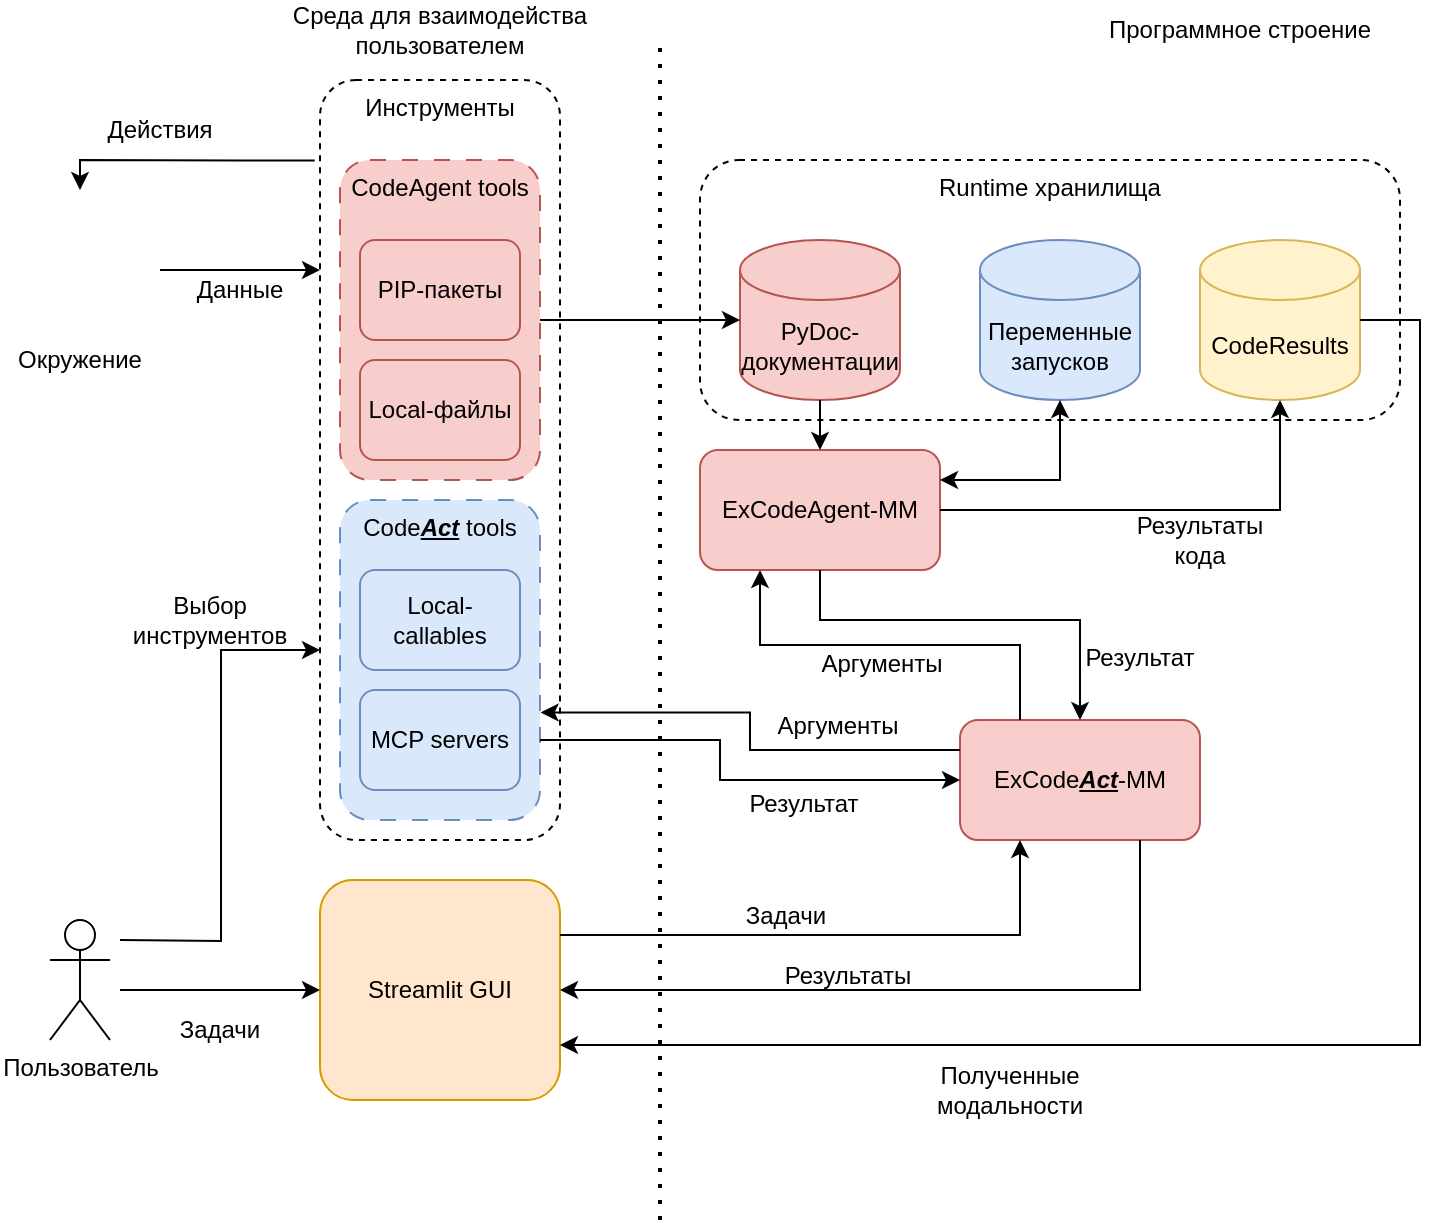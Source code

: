 <mxfile version="26.0.16">
  <diagram name="Страница — 1" id="S_BagiVzHHkTQhj-ocI5">
    <mxGraphModel dx="2261" dy="836" grid="1" gridSize="10" guides="1" tooltips="1" connect="1" arrows="1" fold="1" page="1" pageScale="1" pageWidth="827" pageHeight="1169" math="0" shadow="0">
      <root>
        <mxCell id="0" />
        <mxCell id="1" parent="0" />
        <mxCell id="UCTFRhoB2tN3OLbR3yIq-33" value="Runtime хранилища" style="rounded=1;whiteSpace=wrap;html=1;fillColor=none;dashed=1;verticalAlign=top;" vertex="1" parent="1">
          <mxGeometry x="300" y="300" width="350" height="130" as="geometry" />
        </mxCell>
        <mxCell id="UCTFRhoB2tN3OLbR3yIq-1" value="Пользователь" style="shape=umlActor;verticalLabelPosition=bottom;verticalAlign=top;html=1;outlineConnect=0;" vertex="1" parent="1">
          <mxGeometry x="-25" y="680" width="30" height="60" as="geometry" />
        </mxCell>
        <mxCell id="UCTFRhoB2tN3OLbR3yIq-4" value="" style="endArrow=none;dashed=1;html=1;dashPattern=1 3;strokeWidth=2;rounded=0;" edge="1" parent="1">
          <mxGeometry width="50" height="50" relative="1" as="geometry">
            <mxPoint x="280" y="830" as="sourcePoint" />
            <mxPoint x="280" y="240" as="targetPoint" />
          </mxGeometry>
        </mxCell>
        <mxCell id="UCTFRhoB2tN3OLbR3yIq-5" value="Среда для взаимодейства пользователем" style="text;html=1;align=center;verticalAlign=middle;whiteSpace=wrap;rounded=0;" vertex="1" parent="1">
          <mxGeometry x="70" y="220" width="200" height="30" as="geometry" />
        </mxCell>
        <mxCell id="UCTFRhoB2tN3OLbR3yIq-6" value="Программное строение" style="text;html=1;align=center;verticalAlign=middle;whiteSpace=wrap;rounded=0;" vertex="1" parent="1">
          <mxGeometry x="470" y="220" width="200" height="30" as="geometry" />
        </mxCell>
        <mxCell id="UCTFRhoB2tN3OLbR3yIq-7" value="Инструменты" style="rounded=1;whiteSpace=wrap;html=1;verticalAlign=top;dashed=1;" vertex="1" parent="1">
          <mxGeometry x="110" y="260" width="120" height="380" as="geometry" />
        </mxCell>
        <mxCell id="UCTFRhoB2tN3OLbR3yIq-8" value="CodeAgent tools" style="rounded=1;whiteSpace=wrap;html=1;dashed=1;dashPattern=8 8;verticalAlign=top;fillColor=#f8cecc;strokeColor=#b85450;" vertex="1" parent="1">
          <mxGeometry x="120" y="300" width="100" height="160" as="geometry" />
        </mxCell>
        <mxCell id="UCTFRhoB2tN3OLbR3yIq-9" value="Code&lt;b style=&quot;font-style: italic; text-decoration-line: underline;&quot;&gt;Act&lt;/b&gt; tools" style="rounded=1;whiteSpace=wrap;html=1;dashed=1;dashPattern=8 8;verticalAlign=top;fillColor=#dae8fc;strokeColor=#6c8ebf;" vertex="1" parent="1">
          <mxGeometry x="120" y="470" width="100" height="160" as="geometry" />
        </mxCell>
        <mxCell id="UCTFRhoB2tN3OLbR3yIq-11" value="PIP-пакеты" style="rounded=1;whiteSpace=wrap;html=1;fillColor=#f8cecc;strokeColor=#b85450;" vertex="1" parent="1">
          <mxGeometry x="130" y="340" width="80" height="50" as="geometry" />
        </mxCell>
        <mxCell id="UCTFRhoB2tN3OLbR3yIq-12" value="Local-файлы" style="rounded=1;whiteSpace=wrap;html=1;fillColor=#f8cecc;strokeColor=#b85450;" vertex="1" parent="1">
          <mxGeometry x="130" y="400" width="80" height="50" as="geometry" />
        </mxCell>
        <mxCell id="UCTFRhoB2tN3OLbR3yIq-13" value="Local-callables" style="rounded=1;whiteSpace=wrap;html=1;fillColor=#dae8fc;strokeColor=#6c8ebf;" vertex="1" parent="1">
          <mxGeometry x="130" y="505" width="80" height="50" as="geometry" />
        </mxCell>
        <mxCell id="UCTFRhoB2tN3OLbR3yIq-14" value="MCP servers" style="rounded=1;whiteSpace=wrap;html=1;fillColor=#dae8fc;strokeColor=#6c8ebf;" vertex="1" parent="1">
          <mxGeometry x="130" y="565" width="80" height="50" as="geometry" />
        </mxCell>
        <mxCell id="UCTFRhoB2tN3OLbR3yIq-15" value="Streamlit GUI" style="rounded=1;whiteSpace=wrap;html=1;fillColor=#ffe6cc;strokeColor=#d79b00;" vertex="1" parent="1">
          <mxGeometry x="110" y="660" width="120" height="110" as="geometry" />
        </mxCell>
        <mxCell id="UCTFRhoB2tN3OLbR3yIq-16" value="PyDoc-документации" style="shape=cylinder3;whiteSpace=wrap;html=1;boundedLbl=1;backgroundOutline=1;size=15;fillColor=#f8cecc;strokeColor=#b85450;" vertex="1" parent="1">
          <mxGeometry x="320" y="340" width="80" height="80" as="geometry" />
        </mxCell>
        <mxCell id="UCTFRhoB2tN3OLbR3yIq-17" value="" style="endArrow=classic;html=1;rounded=0;exitX=1;exitY=0.5;exitDx=0;exitDy=0;" edge="1" parent="1" source="UCTFRhoB2tN3OLbR3yIq-8" target="UCTFRhoB2tN3OLbR3yIq-16">
          <mxGeometry width="50" height="50" relative="1" as="geometry">
            <mxPoint x="350" y="510" as="sourcePoint" />
            <mxPoint x="400" y="460" as="targetPoint" />
          </mxGeometry>
        </mxCell>
        <mxCell id="UCTFRhoB2tN3OLbR3yIq-18" value="" style="shape=image;verticalLabelPosition=bottom;labelBackgroundColor=default;verticalAlign=top;aspect=fixed;imageAspect=0;image=https://cdn-icons-png.flaticon.com/512/832/832051.png;" vertex="1" parent="1">
          <mxGeometry x="-50" y="315" width="80" height="80" as="geometry" />
        </mxCell>
        <mxCell id="UCTFRhoB2tN3OLbR3yIq-20" value="Окружение" style="text;html=1;align=center;verticalAlign=middle;whiteSpace=wrap;rounded=0;" vertex="1" parent="1">
          <mxGeometry x="-50" y="385" width="80" height="30" as="geometry" />
        </mxCell>
        <mxCell id="UCTFRhoB2tN3OLbR3yIq-21" value="" style="endArrow=classic;html=1;rounded=0;exitX=-0.022;exitY=0.106;exitDx=0;exitDy=0;entryX=0.5;entryY=0;entryDx=0;entryDy=0;exitPerimeter=0;edgeStyle=orthogonalEdgeStyle;" edge="1" parent="1" source="UCTFRhoB2tN3OLbR3yIq-7" target="UCTFRhoB2tN3OLbR3yIq-18">
          <mxGeometry width="50" height="50" relative="1" as="geometry">
            <mxPoint x="350" y="510" as="sourcePoint" />
            <mxPoint x="400" y="460" as="targetPoint" />
            <Array as="points">
              <mxPoint x="70" y="300" />
              <mxPoint x="-10" y="300" />
            </Array>
          </mxGeometry>
        </mxCell>
        <mxCell id="UCTFRhoB2tN3OLbR3yIq-22" value="" style="endArrow=classic;html=1;rounded=0;entryX=0;entryY=0.5;entryDx=0;entryDy=0;" edge="1" parent="1" target="UCTFRhoB2tN3OLbR3yIq-15">
          <mxGeometry width="50" height="50" relative="1" as="geometry">
            <mxPoint x="10" y="715" as="sourcePoint" />
            <mxPoint x="400" y="460" as="targetPoint" />
          </mxGeometry>
        </mxCell>
        <mxCell id="UCTFRhoB2tN3OLbR3yIq-23" value="" style="endArrow=classic;html=1;rounded=0;entryX=0;entryY=0.75;entryDx=0;entryDy=0;edgeStyle=orthogonalEdgeStyle;" edge="1" parent="1" target="UCTFRhoB2tN3OLbR3yIq-7">
          <mxGeometry width="50" height="50" relative="1" as="geometry">
            <mxPoint x="10" y="690" as="sourcePoint" />
            <mxPoint x="60" y="529.58" as="targetPoint" />
          </mxGeometry>
        </mxCell>
        <mxCell id="UCTFRhoB2tN3OLbR3yIq-24" value="Выбор инструментов" style="text;html=1;align=center;verticalAlign=middle;whiteSpace=wrap;rounded=0;" vertex="1" parent="1">
          <mxGeometry x="5" y="515" width="100" height="30" as="geometry" />
        </mxCell>
        <mxCell id="UCTFRhoB2tN3OLbR3yIq-25" value="Задачи" style="text;html=1;align=center;verticalAlign=middle;whiteSpace=wrap;rounded=0;" vertex="1" parent="1">
          <mxGeometry x="30" y="720" width="60" height="30" as="geometry" />
        </mxCell>
        <mxCell id="UCTFRhoB2tN3OLbR3yIq-27" value="ExCodeAgent-MM" style="rounded=1;whiteSpace=wrap;html=1;fillColor=#f8cecc;strokeColor=#b85450;" vertex="1" parent="1">
          <mxGeometry x="300" y="445" width="120" height="60" as="geometry" />
        </mxCell>
        <mxCell id="UCTFRhoB2tN3OLbR3yIq-28" value="ExCode&lt;b&gt;&lt;u&gt;&lt;i&gt;Act&lt;/i&gt;&lt;/u&gt;&lt;/b&gt;-MM" style="rounded=1;whiteSpace=wrap;html=1;fillColor=#f8cecc;strokeColor=#b85450;" vertex="1" parent="1">
          <mxGeometry x="430" y="580" width="120" height="60" as="geometry" />
        </mxCell>
        <mxCell id="UCTFRhoB2tN3OLbR3yIq-29" value="" style="endArrow=classic;html=1;rounded=0;exitX=1;exitY=0.75;exitDx=0;exitDy=0;edgeStyle=orthogonalEdgeStyle;" edge="1" parent="1" source="UCTFRhoB2tN3OLbR3yIq-9">
          <mxGeometry width="50" height="50" relative="1" as="geometry">
            <mxPoint x="220" y="570" as="sourcePoint" />
            <mxPoint x="430" y="610" as="targetPoint" />
            <Array as="points">
              <mxPoint x="310" y="590" />
              <mxPoint x="310" y="610" />
              <mxPoint x="430" y="610" />
            </Array>
          </mxGeometry>
        </mxCell>
        <mxCell id="UCTFRhoB2tN3OLbR3yIq-30" value="" style="endArrow=classic;html=1;rounded=0;exitX=0.5;exitY=1;exitDx=0;exitDy=0;exitPerimeter=0;entryX=0.5;entryY=0;entryDx=0;entryDy=0;" edge="1" parent="1" source="UCTFRhoB2tN3OLbR3yIq-16" target="UCTFRhoB2tN3OLbR3yIq-27">
          <mxGeometry width="50" height="50" relative="1" as="geometry">
            <mxPoint x="350" y="590" as="sourcePoint" />
            <mxPoint x="400" y="540" as="targetPoint" />
          </mxGeometry>
        </mxCell>
        <mxCell id="UCTFRhoB2tN3OLbR3yIq-31" value="Переменные запусков" style="shape=cylinder3;whiteSpace=wrap;html=1;boundedLbl=1;backgroundOutline=1;size=15;fillColor=#dae8fc;strokeColor=#6c8ebf;" vertex="1" parent="1">
          <mxGeometry x="440" y="340" width="80" height="80" as="geometry" />
        </mxCell>
        <mxCell id="UCTFRhoB2tN3OLbR3yIq-32" value="CodeResults" style="shape=cylinder3;whiteSpace=wrap;html=1;boundedLbl=1;backgroundOutline=1;size=15;fillColor=#fff2cc;strokeColor=#d6b656;" vertex="1" parent="1">
          <mxGeometry x="550" y="340" width="80" height="80" as="geometry" />
        </mxCell>
        <mxCell id="UCTFRhoB2tN3OLbR3yIq-34" value="" style="endArrow=classic;html=1;rounded=0;exitX=0;exitY=0.25;exitDx=0;exitDy=0;entryX=1.003;entryY=0.664;entryDx=0;entryDy=0;edgeStyle=orthogonalEdgeStyle;entryPerimeter=0;" edge="1" parent="1" source="UCTFRhoB2tN3OLbR3yIq-28" target="UCTFRhoB2tN3OLbR3yIq-9">
          <mxGeometry width="50" height="50" relative="1" as="geometry">
            <mxPoint x="400" y="535" as="sourcePoint" />
            <mxPoint x="280" y="550" as="targetPoint" />
          </mxGeometry>
        </mxCell>
        <mxCell id="UCTFRhoB2tN3OLbR3yIq-35" value="" style="endArrow=classic;html=1;rounded=0;exitX=1;exitY=0.25;exitDx=0;exitDy=0;entryX=0.5;entryY=1;entryDx=0;entryDy=0;entryPerimeter=0;edgeStyle=orthogonalEdgeStyle;startArrow=classic;startFill=1;" edge="1" parent="1" source="UCTFRhoB2tN3OLbR3yIq-27" target="UCTFRhoB2tN3OLbR3yIq-31">
          <mxGeometry width="50" height="50" relative="1" as="geometry">
            <mxPoint x="310" y="580" as="sourcePoint" />
            <mxPoint x="360" y="530" as="targetPoint" />
          </mxGeometry>
        </mxCell>
        <mxCell id="UCTFRhoB2tN3OLbR3yIq-36" value="" style="endArrow=classic;html=1;rounded=0;exitX=1;exitY=0.5;exitDx=0;exitDy=0;entryX=0.5;entryY=1;entryDx=0;entryDy=0;entryPerimeter=0;edgeStyle=orthogonalEdgeStyle;startArrow=none;startFill=0;" edge="1" parent="1" source="UCTFRhoB2tN3OLbR3yIq-27" target="UCTFRhoB2tN3OLbR3yIq-32">
          <mxGeometry width="50" height="50" relative="1" as="geometry">
            <mxPoint x="430" y="470" as="sourcePoint" />
            <mxPoint x="490" y="430" as="targetPoint" />
          </mxGeometry>
        </mxCell>
        <mxCell id="UCTFRhoB2tN3OLbR3yIq-37" value="" style="endArrow=classic;html=1;rounded=0;exitX=0.25;exitY=0;exitDx=0;exitDy=0;entryX=0.25;entryY=1;entryDx=0;entryDy=0;edgeStyle=orthogonalEdgeStyle;" edge="1" parent="1" source="UCTFRhoB2tN3OLbR3yIq-28" target="UCTFRhoB2tN3OLbR3yIq-27">
          <mxGeometry width="50" height="50" relative="1" as="geometry">
            <mxPoint x="240" y="600" as="sourcePoint" />
            <mxPoint x="290" y="550" as="targetPoint" />
          </mxGeometry>
        </mxCell>
        <mxCell id="UCTFRhoB2tN3OLbR3yIq-38" value="" style="endArrow=classic;html=1;rounded=0;exitX=1;exitY=0.5;exitDx=0;exitDy=0;exitPerimeter=0;entryX=1;entryY=0.75;entryDx=0;entryDy=0;edgeStyle=orthogonalEdgeStyle;" edge="1" parent="1" source="UCTFRhoB2tN3OLbR3yIq-32" target="UCTFRhoB2tN3OLbR3yIq-15">
          <mxGeometry width="50" height="50" relative="1" as="geometry">
            <mxPoint x="420" y="580" as="sourcePoint" />
            <mxPoint x="470" y="530" as="targetPoint" />
            <Array as="points">
              <mxPoint x="660" y="380" />
              <mxPoint x="660" y="743" />
            </Array>
          </mxGeometry>
        </mxCell>
        <mxCell id="UCTFRhoB2tN3OLbR3yIq-39" value="" style="endArrow=classic;html=1;rounded=0;exitX=1;exitY=0.25;exitDx=0;exitDy=0;entryX=0.25;entryY=1;entryDx=0;entryDy=0;edgeStyle=orthogonalEdgeStyle;" edge="1" parent="1" source="UCTFRhoB2tN3OLbR3yIq-15" target="UCTFRhoB2tN3OLbR3yIq-28">
          <mxGeometry width="50" height="50" relative="1" as="geometry">
            <mxPoint x="420" y="580" as="sourcePoint" />
            <mxPoint x="470" y="530" as="targetPoint" />
          </mxGeometry>
        </mxCell>
        <mxCell id="UCTFRhoB2tN3OLbR3yIq-40" value="Задачи" style="text;html=1;align=center;verticalAlign=middle;whiteSpace=wrap;rounded=0;" vertex="1" parent="1">
          <mxGeometry x="313" y="663" width="60" height="30" as="geometry" />
        </mxCell>
        <mxCell id="UCTFRhoB2tN3OLbR3yIq-41" value="Полученные модальности" style="text;html=1;align=center;verticalAlign=middle;whiteSpace=wrap;rounded=0;" vertex="1" parent="1">
          <mxGeometry x="400" y="750" width="110" height="30" as="geometry" />
        </mxCell>
        <mxCell id="UCTFRhoB2tN3OLbR3yIq-42" value="" style="endArrow=classic;html=1;rounded=0;exitX=0.75;exitY=1;exitDx=0;exitDy=0;entryX=1;entryY=0.5;entryDx=0;entryDy=0;edgeStyle=orthogonalEdgeStyle;" edge="1" parent="1" source="UCTFRhoB2tN3OLbR3yIq-28" target="UCTFRhoB2tN3OLbR3yIq-15">
          <mxGeometry width="50" height="50" relative="1" as="geometry">
            <mxPoint x="420" y="580" as="sourcePoint" />
            <mxPoint x="470" y="530" as="targetPoint" />
          </mxGeometry>
        </mxCell>
        <mxCell id="UCTFRhoB2tN3OLbR3yIq-43" value="Результаты" style="text;html=1;align=center;verticalAlign=middle;whiteSpace=wrap;rounded=0;" vertex="1" parent="1">
          <mxGeometry x="344" y="693" width="60" height="30" as="geometry" />
        </mxCell>
        <mxCell id="UCTFRhoB2tN3OLbR3yIq-44" value="Действия" style="text;html=1;align=center;verticalAlign=middle;whiteSpace=wrap;rounded=0;" vertex="1" parent="1">
          <mxGeometry y="270" width="60" height="30" as="geometry" />
        </mxCell>
        <mxCell id="UCTFRhoB2tN3OLbR3yIq-45" value="" style="endArrow=classic;html=1;rounded=0;exitX=1;exitY=0.5;exitDx=0;exitDy=0;entryX=0;entryY=0.25;entryDx=0;entryDy=0;" edge="1" parent="1" source="UCTFRhoB2tN3OLbR3yIq-18" target="UCTFRhoB2tN3OLbR3yIq-7">
          <mxGeometry width="50" height="50" relative="1" as="geometry">
            <mxPoint x="220" y="340" as="sourcePoint" />
            <mxPoint x="270" y="290" as="targetPoint" />
          </mxGeometry>
        </mxCell>
        <mxCell id="UCTFRhoB2tN3OLbR3yIq-46" value="Данные" style="text;html=1;align=center;verticalAlign=middle;whiteSpace=wrap;rounded=0;" vertex="1" parent="1">
          <mxGeometry x="30" y="350" width="80" height="30" as="geometry" />
        </mxCell>
        <mxCell id="UCTFRhoB2tN3OLbR3yIq-47" value="Аргументы" style="text;html=1;align=center;verticalAlign=middle;whiteSpace=wrap;rounded=0;" vertex="1" parent="1">
          <mxGeometry x="361" y="537" width="60" height="30" as="geometry" />
        </mxCell>
        <mxCell id="UCTFRhoB2tN3OLbR3yIq-48" value="Аргументы" style="text;html=1;align=center;verticalAlign=middle;whiteSpace=wrap;rounded=0;" vertex="1" parent="1">
          <mxGeometry x="339" y="568" width="60" height="30" as="geometry" />
        </mxCell>
        <mxCell id="UCTFRhoB2tN3OLbR3yIq-49" value="Результат" style="text;html=1;align=center;verticalAlign=middle;whiteSpace=wrap;rounded=0;" vertex="1" parent="1">
          <mxGeometry x="322" y="607" width="60" height="30" as="geometry" />
        </mxCell>
        <mxCell id="UCTFRhoB2tN3OLbR3yIq-50" value="" style="endArrow=classic;html=1;rounded=0;exitX=0.5;exitY=1;exitDx=0;exitDy=0;entryX=0.5;entryY=0;entryDx=0;entryDy=0;edgeStyle=orthogonalEdgeStyle;" edge="1" parent="1" source="UCTFRhoB2tN3OLbR3yIq-27" target="UCTFRhoB2tN3OLbR3yIq-28">
          <mxGeometry width="50" height="50" relative="1" as="geometry">
            <mxPoint x="370" y="530" as="sourcePoint" />
            <mxPoint x="420" y="480" as="targetPoint" />
            <Array as="points">
              <mxPoint x="360" y="530" />
              <mxPoint x="490" y="530" />
            </Array>
          </mxGeometry>
        </mxCell>
        <mxCell id="UCTFRhoB2tN3OLbR3yIq-51" value="Результат" style="text;html=1;align=center;verticalAlign=middle;whiteSpace=wrap;rounded=0;" vertex="1" parent="1">
          <mxGeometry x="490" y="534" width="60" height="30" as="geometry" />
        </mxCell>
        <mxCell id="UCTFRhoB2tN3OLbR3yIq-53" value="Результаты кода" style="text;html=1;align=center;verticalAlign=middle;whiteSpace=wrap;rounded=0;" vertex="1" parent="1">
          <mxGeometry x="520" y="475" width="60" height="30" as="geometry" />
        </mxCell>
      </root>
    </mxGraphModel>
  </diagram>
</mxfile>

